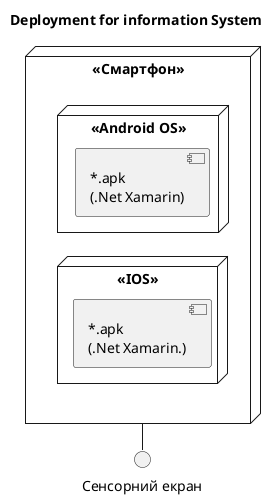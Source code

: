 @startuml uml2

title Deployment for information System

left to right direction

node "<< Смартфон >>" as sm {
  node "<< Android OS >>" {
    component [~*.apk\n(.Net Xamarin)]
  }
  node "<< IOS >>" {
    component [~*.apk\n(.Net Xamarin.)]
  }
}

interface "Сенсорний екран" as sn

sn - sm

@enduml
